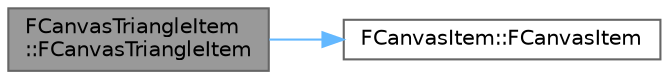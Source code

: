 digraph "FCanvasTriangleItem::FCanvasTriangleItem"
{
 // INTERACTIVE_SVG=YES
 // LATEX_PDF_SIZE
  bgcolor="transparent";
  edge [fontname=Helvetica,fontsize=10,labelfontname=Helvetica,labelfontsize=10];
  node [fontname=Helvetica,fontsize=10,shape=box,height=0.2,width=0.4];
  rankdir="LR";
  Node1 [id="Node000001",label="FCanvasTriangleItem\l::FCanvasTriangleItem",height=0.2,width=0.4,color="gray40", fillcolor="grey60", style="filled", fontcolor="black",tooltip="Triangle item."];
  Node1 -> Node2 [id="edge1_Node000001_Node000002",color="steelblue1",style="solid",tooltip=" "];
  Node2 [id="Node000002",label="FCanvasItem::FCanvasItem",height=0.2,width=0.4,color="grey40", fillcolor="white", style="filled",URL="$d6/d47/classFCanvasItem.html#a3a2a141fe253f4d591fd93882c4ccbb1",tooltip="Basic render item."];
}
